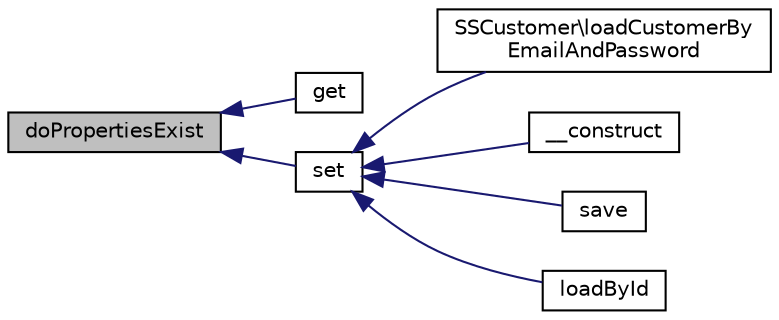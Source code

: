 digraph "doPropertiesExist"
{
  edge [fontname="Helvetica",fontsize="10",labelfontname="Helvetica",labelfontsize="10"];
  node [fontname="Helvetica",fontsize="10",shape=record];
  rankdir="LR";
  Node1 [label="doPropertiesExist",height=0.2,width=0.4,color="black", fillcolor="grey75", style="filled", fontcolor="black"];
  Node1 -> Node2 [dir="back",color="midnightblue",fontsize="10",style="solid",fontname="Helvetica"];
  Node2 [label="get",height=0.2,width=0.4,color="black", fillcolor="white", style="filled",URL="$class_s_s_model.html#a24a9bf83a1002d46ece83a93d14bd921",tooltip="Wert holen. "];
  Node1 -> Node3 [dir="back",color="midnightblue",fontsize="10",style="solid",fontname="Helvetica"];
  Node3 [label="set",height=0.2,width=0.4,color="black", fillcolor="white", style="filled",URL="$class_s_s_model.html#a99d2c747a3521243d4e180cabc8cb106",tooltip="Wert setzen. "];
  Node3 -> Node4 [dir="back",color="midnightblue",fontsize="10",style="solid",fontname="Helvetica"];
  Node4 [label="SSCustomer\\loadCustomerBy\lEmailAndPassword",height=0.2,width=0.4,color="black", fillcolor="white", style="filled",URL="$class_s_s_customer.html#ae0f3b1ea3b543491631868d3beb9880f",tooltip="Authetifizierung. "];
  Node3 -> Node5 [dir="back",color="midnightblue",fontsize="10",style="solid",fontname="Helvetica"];
  Node5 [label="__construct",height=0.2,width=0.4,color="black", fillcolor="white", style="filled",URL="$class_s_s_model.html#a095c5d389db211932136b53f25f39685",tooltip="Konstruktor. "];
  Node3 -> Node6 [dir="back",color="midnightblue",fontsize="10",style="solid",fontname="Helvetica"];
  Node6 [label="save",height=0.2,width=0.4,color="black", fillcolor="white", style="filled",URL="$class_s_s_model.html#afc8a3c62679cf00ade9f15fb2a6d6132",tooltip="Speichern in DB. "];
  Node3 -> Node7 [dir="back",color="midnightblue",fontsize="10",style="solid",fontname="Helvetica"];
  Node7 [label="loadById",height=0.2,width=0.4,color="black", fillcolor="white", style="filled",URL="$class_s_s_model.html#aaa52c32cdc5298be8f8b86d8b8fc16e5",tooltip="Datensatz laden. "];
}
